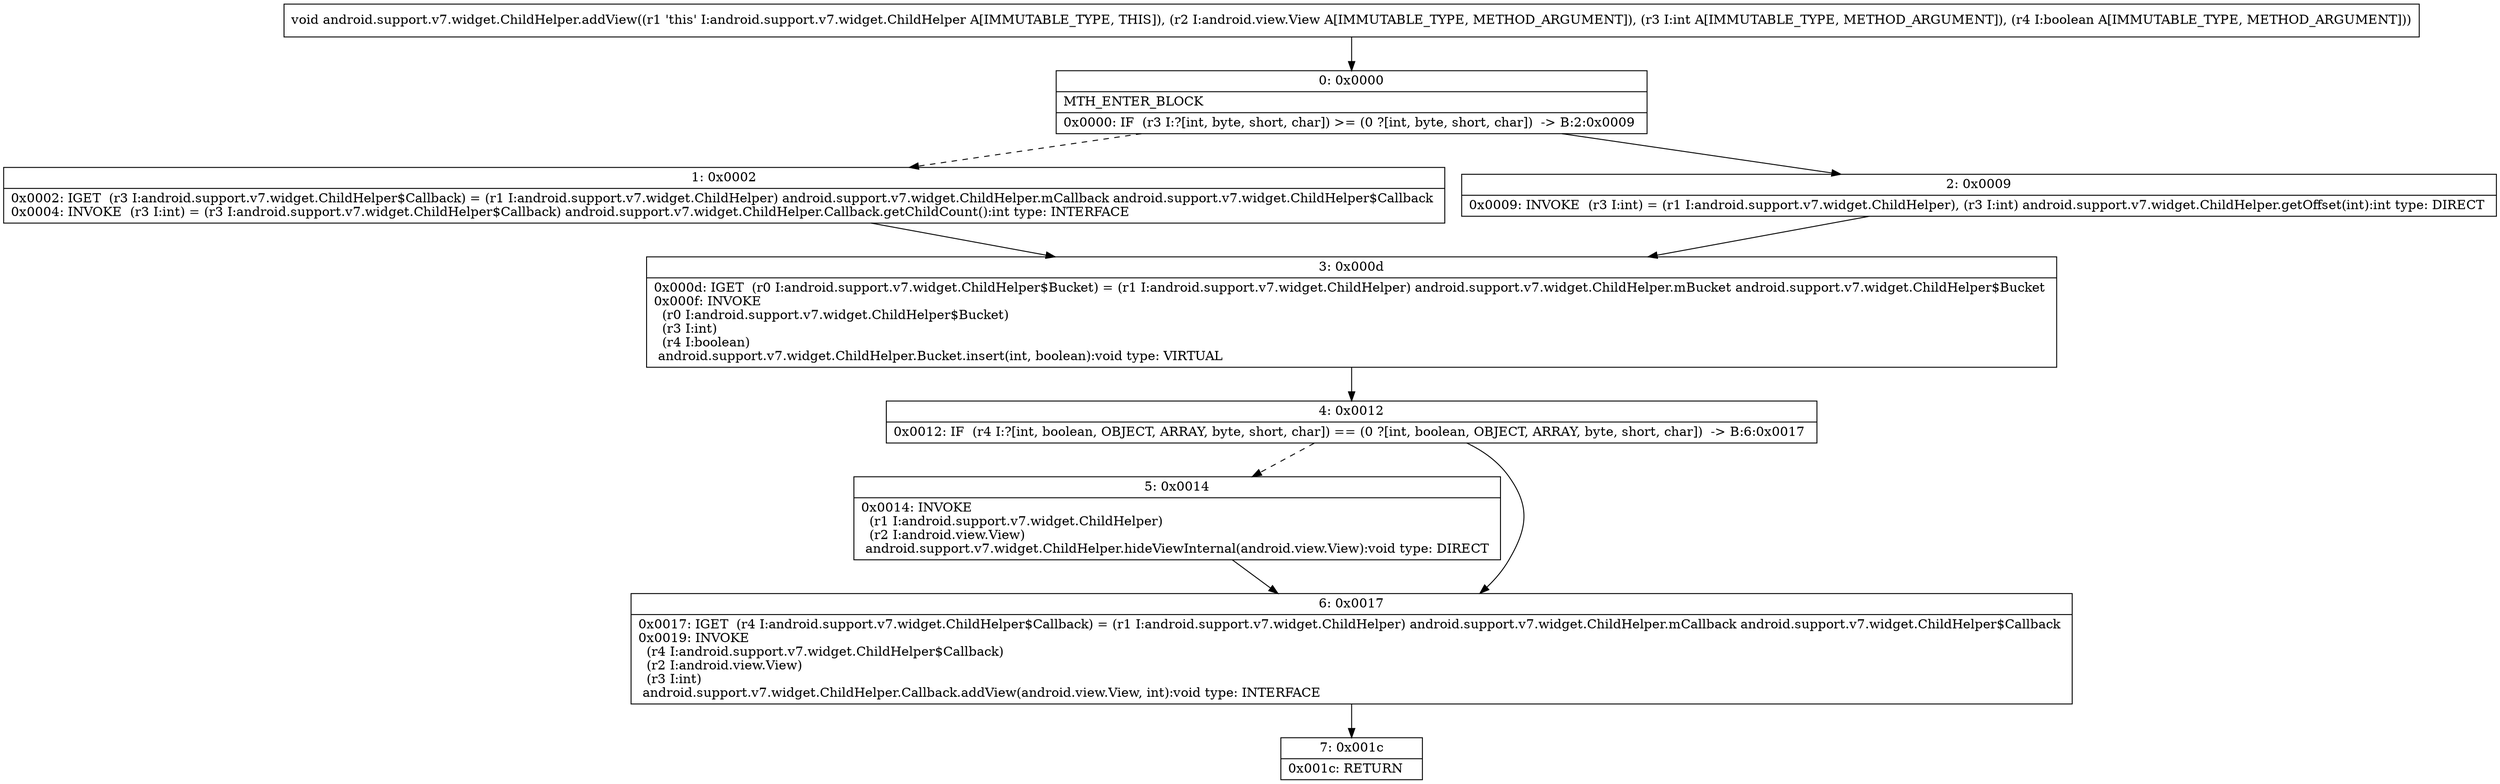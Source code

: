 digraph "CFG forandroid.support.v7.widget.ChildHelper.addView(Landroid\/view\/View;IZ)V" {
Node_0 [shape=record,label="{0\:\ 0x0000|MTH_ENTER_BLOCK\l|0x0000: IF  (r3 I:?[int, byte, short, char]) \>= (0 ?[int, byte, short, char])  \-\> B:2:0x0009 \l}"];
Node_1 [shape=record,label="{1\:\ 0x0002|0x0002: IGET  (r3 I:android.support.v7.widget.ChildHelper$Callback) = (r1 I:android.support.v7.widget.ChildHelper) android.support.v7.widget.ChildHelper.mCallback android.support.v7.widget.ChildHelper$Callback \l0x0004: INVOKE  (r3 I:int) = (r3 I:android.support.v7.widget.ChildHelper$Callback) android.support.v7.widget.ChildHelper.Callback.getChildCount():int type: INTERFACE \l}"];
Node_2 [shape=record,label="{2\:\ 0x0009|0x0009: INVOKE  (r3 I:int) = (r1 I:android.support.v7.widget.ChildHelper), (r3 I:int) android.support.v7.widget.ChildHelper.getOffset(int):int type: DIRECT \l}"];
Node_3 [shape=record,label="{3\:\ 0x000d|0x000d: IGET  (r0 I:android.support.v7.widget.ChildHelper$Bucket) = (r1 I:android.support.v7.widget.ChildHelper) android.support.v7.widget.ChildHelper.mBucket android.support.v7.widget.ChildHelper$Bucket \l0x000f: INVOKE  \l  (r0 I:android.support.v7.widget.ChildHelper$Bucket)\l  (r3 I:int)\l  (r4 I:boolean)\l android.support.v7.widget.ChildHelper.Bucket.insert(int, boolean):void type: VIRTUAL \l}"];
Node_4 [shape=record,label="{4\:\ 0x0012|0x0012: IF  (r4 I:?[int, boolean, OBJECT, ARRAY, byte, short, char]) == (0 ?[int, boolean, OBJECT, ARRAY, byte, short, char])  \-\> B:6:0x0017 \l}"];
Node_5 [shape=record,label="{5\:\ 0x0014|0x0014: INVOKE  \l  (r1 I:android.support.v7.widget.ChildHelper)\l  (r2 I:android.view.View)\l android.support.v7.widget.ChildHelper.hideViewInternal(android.view.View):void type: DIRECT \l}"];
Node_6 [shape=record,label="{6\:\ 0x0017|0x0017: IGET  (r4 I:android.support.v7.widget.ChildHelper$Callback) = (r1 I:android.support.v7.widget.ChildHelper) android.support.v7.widget.ChildHelper.mCallback android.support.v7.widget.ChildHelper$Callback \l0x0019: INVOKE  \l  (r4 I:android.support.v7.widget.ChildHelper$Callback)\l  (r2 I:android.view.View)\l  (r3 I:int)\l android.support.v7.widget.ChildHelper.Callback.addView(android.view.View, int):void type: INTERFACE \l}"];
Node_7 [shape=record,label="{7\:\ 0x001c|0x001c: RETURN   \l}"];
MethodNode[shape=record,label="{void android.support.v7.widget.ChildHelper.addView((r1 'this' I:android.support.v7.widget.ChildHelper A[IMMUTABLE_TYPE, THIS]), (r2 I:android.view.View A[IMMUTABLE_TYPE, METHOD_ARGUMENT]), (r3 I:int A[IMMUTABLE_TYPE, METHOD_ARGUMENT]), (r4 I:boolean A[IMMUTABLE_TYPE, METHOD_ARGUMENT])) }"];
MethodNode -> Node_0;
Node_0 -> Node_1[style=dashed];
Node_0 -> Node_2;
Node_1 -> Node_3;
Node_2 -> Node_3;
Node_3 -> Node_4;
Node_4 -> Node_5[style=dashed];
Node_4 -> Node_6;
Node_5 -> Node_6;
Node_6 -> Node_7;
}

